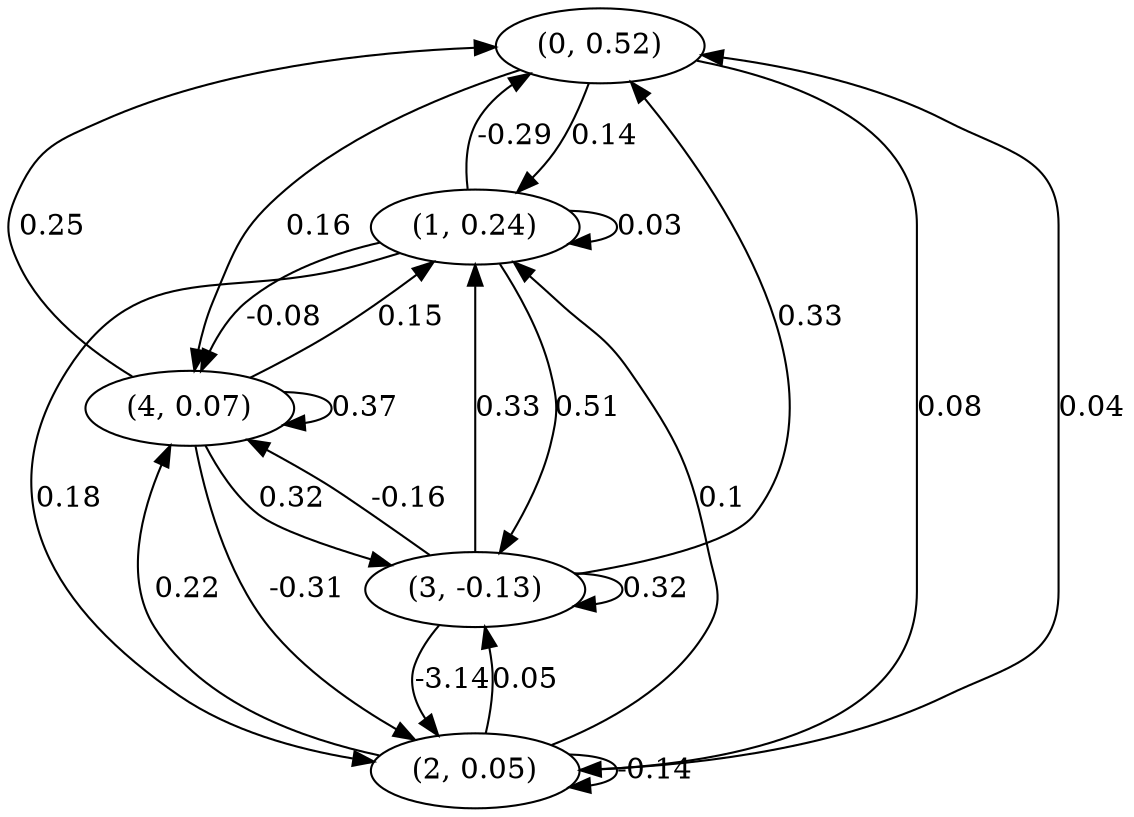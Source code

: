 digraph {
    0 [ label = "(0, 0.52)" ]
    1 [ label = "(1, 0.24)" ]
    2 [ label = "(2, 0.05)" ]
    3 [ label = "(3, -0.13)" ]
    4 [ label = "(4, 0.07)" ]
    1 -> 1 [ label = "0.03" ]
    2 -> 2 [ label = "-0.14" ]
    3 -> 3 [ label = "0.32" ]
    4 -> 4 [ label = "0.37" ]
    1 -> 0 [ label = "-0.29" ]
    2 -> 0 [ label = "0.04" ]
    3 -> 0 [ label = "0.33" ]
    4 -> 0 [ label = "0.25" ]
    0 -> 1 [ label = "0.14" ]
    2 -> 1 [ label = "0.1" ]
    3 -> 1 [ label = "0.33" ]
    4 -> 1 [ label = "0.15" ]
    0 -> 2 [ label = "0.08" ]
    1 -> 2 [ label = "0.18" ]
    3 -> 2 [ label = "-3.14" ]
    4 -> 2 [ label = "-0.31" ]
    1 -> 3 [ label = "0.51" ]
    2 -> 3 [ label = "0.05" ]
    4 -> 3 [ label = "0.32" ]
    0 -> 4 [ label = "0.16" ]
    1 -> 4 [ label = "-0.08" ]
    2 -> 4 [ label = "0.22" ]
    3 -> 4 [ label = "-0.16" ]
}


